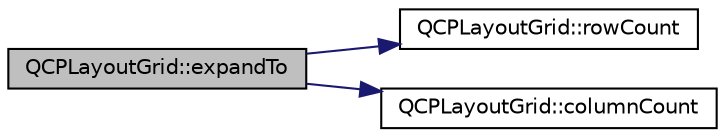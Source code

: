 digraph "QCPLayoutGrid::expandTo"
{
  edge [fontname="Helvetica",fontsize="10",labelfontname="Helvetica",labelfontsize="10"];
  node [fontname="Helvetica",fontsize="10",shape=record];
  rankdir="LR";
  Node95 [label="QCPLayoutGrid::expandTo",height=0.2,width=0.4,color="black", fillcolor="grey75", style="filled", fontcolor="black"];
  Node95 -> Node96 [color="midnightblue",fontsize="10",style="solid",fontname="Helvetica"];
  Node96 [label="QCPLayoutGrid::rowCount",height=0.2,width=0.4,color="black", fillcolor="white", style="filled",URL="$df/dd4/class_q_c_p_layout_grid.html#a19c66fd76cbce58a8e94f33797e0c0aa"];
  Node95 -> Node97 [color="midnightblue",fontsize="10",style="solid",fontname="Helvetica"];
  Node97 [label="QCPLayoutGrid::columnCount",height=0.2,width=0.4,color="black", fillcolor="white", style="filled",URL="$df/dd4/class_q_c_p_layout_grid.html#a1a2962cbf45011405b64b913afa8e7a2"];
}
